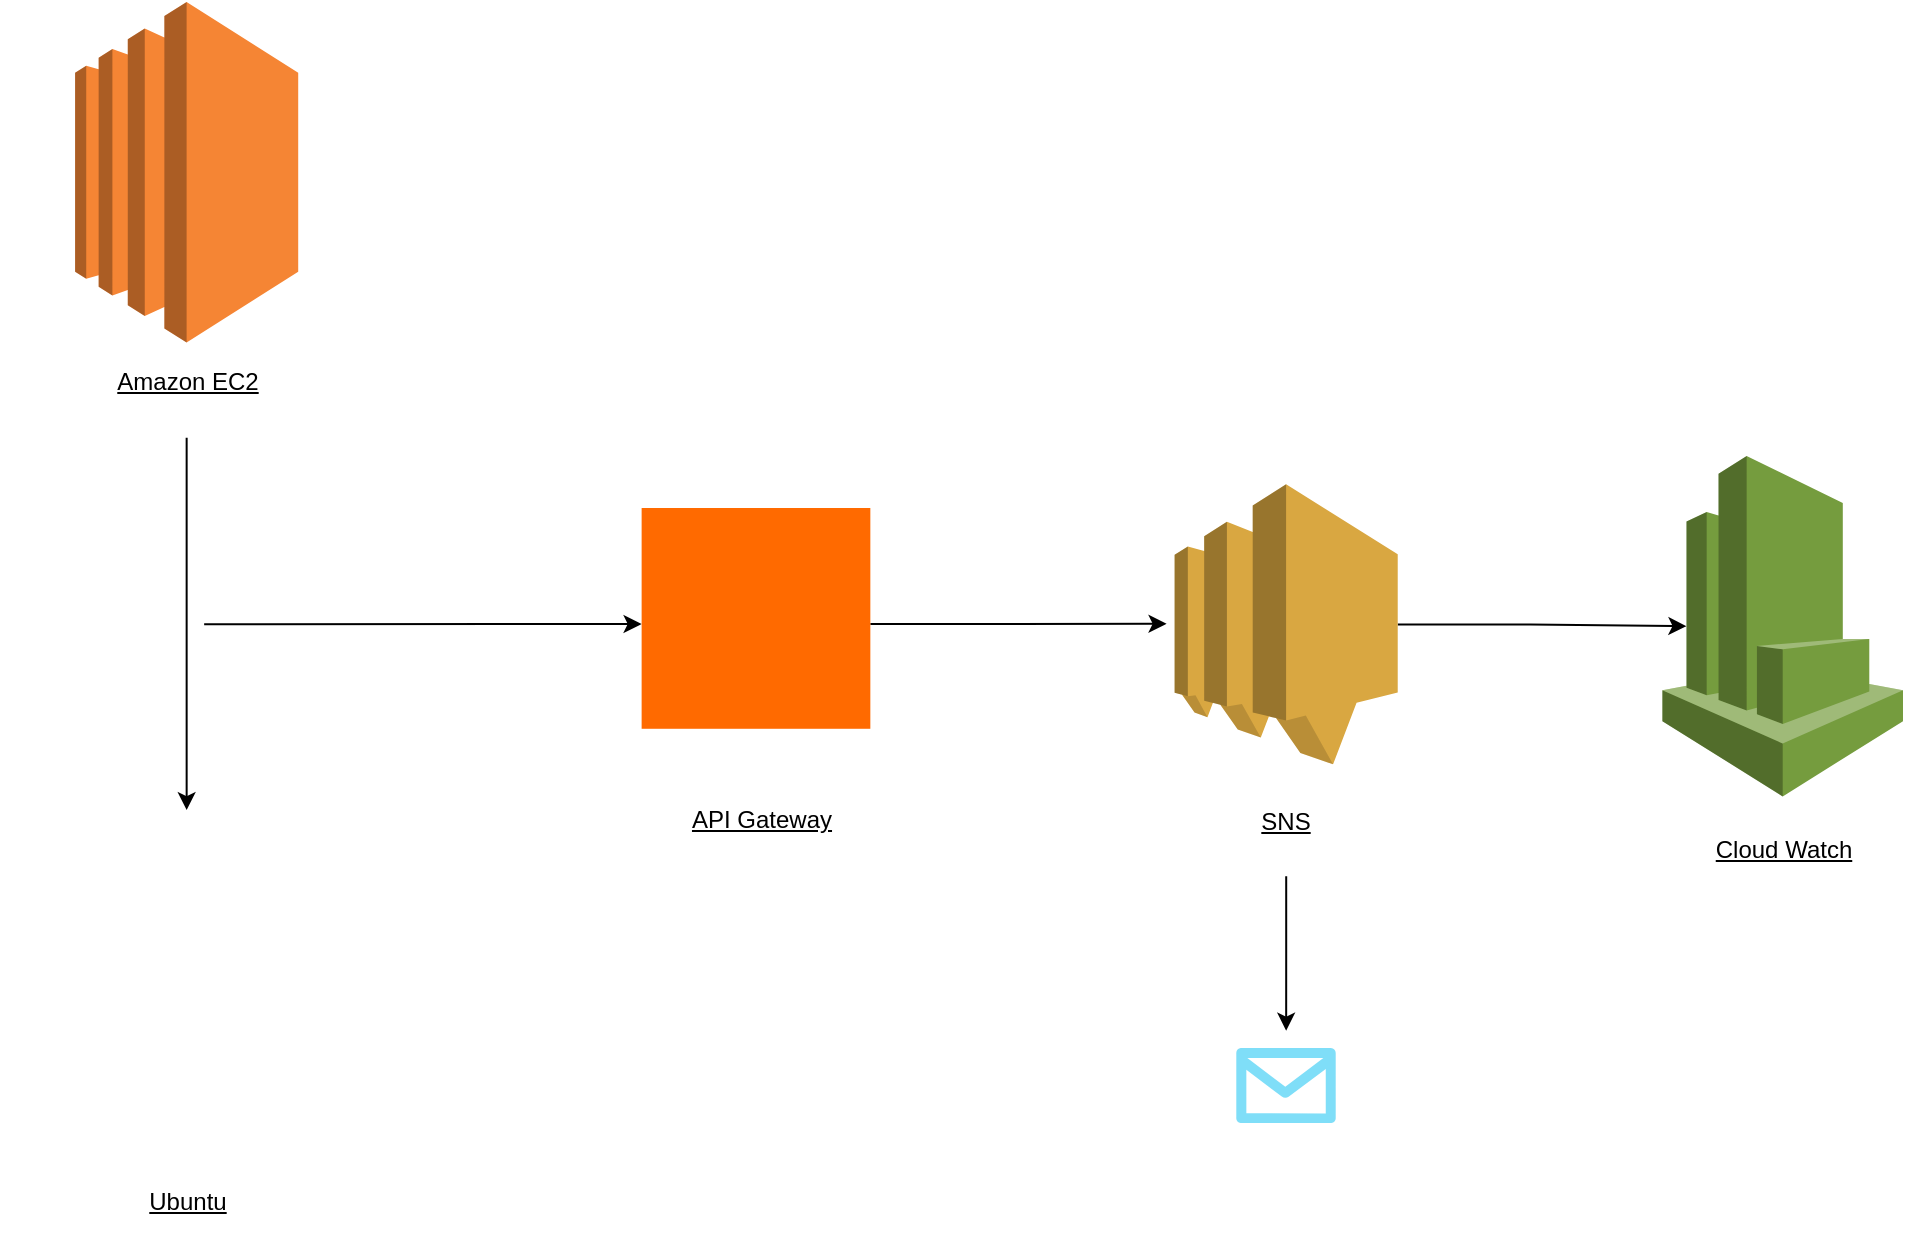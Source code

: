 <mxfile version="27.0.3">
  <diagram name="Página-1" id="P9_ieig0CdfyJ8tZfkjR">
    <mxGraphModel dx="1676" dy="1586" grid="1" gridSize="10" guides="1" tooltips="1" connect="1" arrows="1" fold="1" page="1" pageScale="1" pageWidth="1169" pageHeight="827" math="0" shadow="0">
      <root>
        <mxCell id="0" />
        <mxCell id="1" parent="0" />
        <mxCell id="6J2_1xlhsaQaQIbz8ToR-19" style="edgeStyle=orthogonalEdgeStyle;rounded=0;orthogonalLoop=1;jettySize=auto;html=1;exitX=0.5;exitY=0;exitDx=0;exitDy=0;startArrow=classic;startFill=1;endArrow=none;fontStyle=4" edge="1" parent="1" source="6J2_1xlhsaQaQIbz8ToR-2" target="6J2_1xlhsaQaQIbz8ToR-6">
          <mxGeometry relative="1" as="geometry" />
        </mxCell>
        <mxCell id="6J2_1xlhsaQaQIbz8ToR-22" style="edgeStyle=orthogonalEdgeStyle;rounded=0;orthogonalLoop=1;jettySize=auto;html=1;entryX=0.1;entryY=0.5;entryDx=0;entryDy=0;entryPerimeter=0;fontStyle=4" edge="1" parent="1" source="6J2_1xlhsaQaQIbz8ToR-4" target="6J2_1xlhsaQaQIbz8ToR-3">
          <mxGeometry relative="1" as="geometry" />
        </mxCell>
        <mxCell id="6J2_1xlhsaQaQIbz8ToR-25" style="edgeStyle=orthogonalEdgeStyle;rounded=0;orthogonalLoop=1;jettySize=auto;html=1;entryX=0.5;entryY=0;entryDx=0;entryDy=0;entryPerimeter=0;fontStyle=4" edge="1" parent="1" source="6J2_1xlhsaQaQIbz8ToR-9">
          <mxGeometry relative="1" as="geometry">
            <mxPoint x="752.083" y="614.332" as="targetPoint" />
          </mxGeometry>
        </mxCell>
        <mxCell id="6J2_1xlhsaQaQIbz8ToR-20" style="edgeStyle=orthogonalEdgeStyle;rounded=0;orthogonalLoop=1;jettySize=auto;html=1;startArrow=classic;startFill=1;endArrow=none;fontStyle=4" edge="1" parent="1" source="6J2_1xlhsaQaQIbz8ToR-5">
          <mxGeometry relative="1" as="geometry">
            <mxPoint x="211.077" y="411.162" as="targetPoint" />
            <Array as="points">
              <mxPoint x="360" y="411" />
              <mxPoint x="360" y="411" />
            </Array>
          </mxGeometry>
        </mxCell>
        <mxCell id="6J2_1xlhsaQaQIbz8ToR-21" style="edgeStyle=orthogonalEdgeStyle;rounded=0;orthogonalLoop=1;jettySize=auto;html=1;fontStyle=4" edge="1" parent="1" source="6J2_1xlhsaQaQIbz8ToR-5">
          <mxGeometry relative="1" as="geometry">
            <mxPoint x="692.295" y="410.887" as="targetPoint" />
            <Array as="points">
              <mxPoint x="580" y="411" />
              <mxPoint x="580" y="411" />
            </Array>
          </mxGeometry>
        </mxCell>
        <mxCell id="6J2_1xlhsaQaQIbz8ToR-5" value="" style="points=[];aspect=fixed;html=1;align=center;shadow=0;dashed=0;fillColor=#FF6A00;strokeColor=none;shape=mxgraph.alibaba_cloud.apigateway;fontStyle=4" vertex="1" parent="1">
          <mxGeometry x="429.813" y="352.998" width="114.355" height="110.389" as="geometry" />
        </mxCell>
        <mxCell id="6J2_1xlhsaQaQIbz8ToR-10" value="API Gateway" style="text;html=1;align=center;verticalAlign=middle;whiteSpace=wrap;rounded=0;fontStyle=4" vertex="1" parent="1">
          <mxGeometry x="429.812" y="481.174" width="119.575" height="54.911" as="geometry" />
        </mxCell>
        <mxCell id="6J2_1xlhsaQaQIbz8ToR-4" value="" style="outlineConnect=0;dashed=0;verticalLabelPosition=bottom;verticalAlign=top;align=center;html=1;shape=mxgraph.aws3.sns;fillColor=#D9A741;gradientColor=none;fontStyle=4" vertex="1" parent="1">
          <mxGeometry x="696.305" y="341.15" width="111.555" height="140.023" as="geometry" />
        </mxCell>
        <mxCell id="6J2_1xlhsaQaQIbz8ToR-9" value="SNS" style="text;html=1;align=center;verticalAlign=middle;whiteSpace=wrap;rounded=0;fontStyle=4" vertex="1" parent="1">
          <mxGeometry x="692.295" y="482.181" width="119.575" height="54.911" as="geometry" />
        </mxCell>
        <mxCell id="6J2_1xlhsaQaQIbz8ToR-3" value="" style="outlineConnect=0;dashed=0;verticalLabelPosition=bottom;verticalAlign=top;align=center;html=1;shape=mxgraph.aws3.cloudwatch;fillColor=#759C3E;gradientColor=none;fontStyle=4" vertex="1" parent="1">
          <mxGeometry x="940.195" y="326.965" width="120.305" height="170.224" as="geometry" />
        </mxCell>
        <mxCell id="6J2_1xlhsaQaQIbz8ToR-8" value="Cloud Watch" style="text;html=1;align=center;verticalAlign=middle;whiteSpace=wrap;rounded=0;fontStyle=4" vertex="1" parent="1">
          <mxGeometry x="940.925" y="496.367" width="119.575" height="54.911" as="geometry" />
        </mxCell>
        <mxCell id="6J2_1xlhsaQaQIbz8ToR-1" value="" style="outlineConnect=0;dashed=0;verticalLabelPosition=bottom;verticalAlign=top;align=center;html=1;shape=mxgraph.aws3.ec2;fillColor=#F58534;gradientColor=none;fontStyle=4" vertex="1" parent="1">
          <mxGeometry x="146.55" y="100" width="111.555" height="170.224" as="geometry" />
        </mxCell>
        <mxCell id="6J2_1xlhsaQaQIbz8ToR-6" value="Amazon EC2" style="text;html=1;align=center;verticalAlign=middle;whiteSpace=wrap;rounded=0;fontStyle=4" vertex="1" parent="1">
          <mxGeometry x="142.539" y="262.997" width="119.575" height="54.911" as="geometry" />
        </mxCell>
        <mxCell id="6J2_1xlhsaQaQIbz8ToR-2" value="" style="shape=image;html=1;verticalAlign=top;verticalLabelPosition=bottom;labelBackgroundColor=#ffffff;imageAspect=0;aspect=fixed;image=https://cdn1.iconfinder.com/data/icons/operating-system-flat-1/30/ubuntu-128.png;fontStyle=4" vertex="1" parent="1">
          <mxGeometry x="109" y="504.053" width="186.654" height="186.654" as="geometry" />
        </mxCell>
        <mxCell id="6J2_1xlhsaQaQIbz8ToR-7" value=" Ubuntu" style="text;html=1;align=center;verticalAlign=middle;whiteSpace=wrap;rounded=0;fontStyle=4" vertex="1" parent="1">
          <mxGeometry x="142.539" y="672.999" width="119.575" height="54.911" as="geometry" />
        </mxCell>
        <mxCell id="6J2_1xlhsaQaQIbz8ToR-30" value="" style="verticalLabelPosition=bottom;html=1;verticalAlign=top;align=center;strokeColor=none;fillColor=#00BEF2;shape=mxgraph.azure.message;pointerEvents=1;" vertex="1" parent="1">
          <mxGeometry x="727" y="623" width="50" height="37.5" as="geometry" />
        </mxCell>
      </root>
    </mxGraphModel>
  </diagram>
</mxfile>
